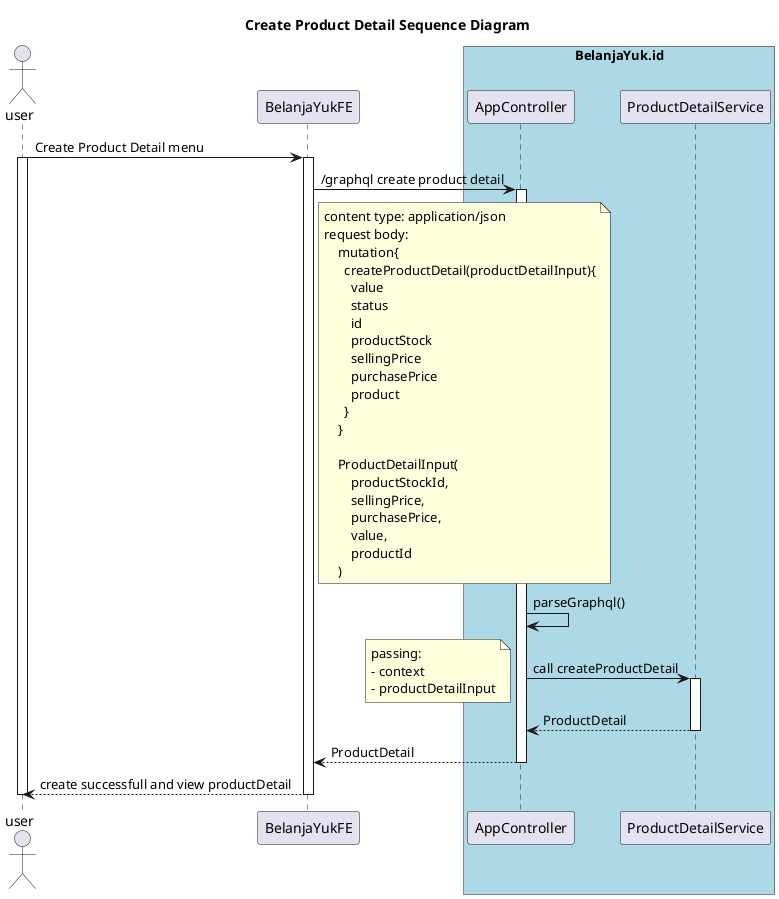 @startuml
title: Create Product Detail Sequence Diagram
actor user
participant BelanjaYukFE
box "BelanjaYuk.id" #LightBlue
participant AppController
participant ProductDetailService
end box

user -> BelanjaYukFE ++ : Create Product Detail menu
activate user
BelanjaYukFE -> AppController ++ : /graphql create product detail
    note right of BelanjaYukFE
    content type: application/json
    request body:
        mutation{
          createProductDetail(productDetailInput){
            value
            status
            id
            productStock
            sellingPrice
            purchasePrice
            product
          }
        }

        ProductDetailInput(
            productStockId,
            sellingPrice,
            purchasePrice,
            value,
            productId
        )
    end note
AppController -> AppController : parseGraphql()
AppController -> ProductDetailService ++ : call createProductDetail
    note left
    passing:
    - context
    - productDetailInput
    end note
ProductDetailService --> AppController --: ProductDetail
AppController --> BelanjaYukFE -- : ProductDetail
BelanjaYukFE --> user -- : create successfull and view productDetail
deactivate user
@enduml